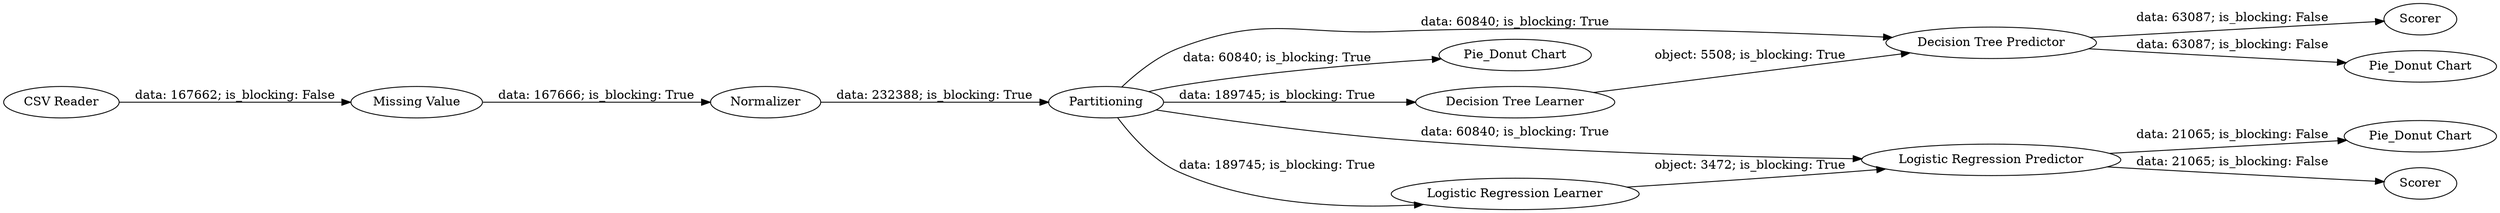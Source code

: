 digraph {
	"-2119676285802852913_1" [label="CSV Reader"]
	"-2119676285802852913_4" [label="Decision Tree Predictor"]
	"-2119676285802852913_19" [label="Pie_Donut Chart"]
	"-2119676285802852913_7" [label=Scorer]
	"-2119676285802852913_13" [label="Pie_Donut Chart"]
	"-2119676285802852913_15" [label="Pie_Donut Chart"]
	"-2119676285802852913_9" [label="Logistic Regression Learner"]
	"-2119676285802852913_11" [label=Scorer]
	"-2119676285802852913_18" [label=Normalizer]
	"-2119676285802852913_10" [label="Logistic Regression Predictor"]
	"-2119676285802852913_3" [label="Decision Tree Learner"]
	"-2119676285802852913_2" [label=Partitioning]
	"-2119676285802852913_20" [label="Missing Value"]
	"-2119676285802852913_4" -> "-2119676285802852913_7" [label="data: 63087; is_blocking: False"]
	"-2119676285802852913_1" -> "-2119676285802852913_20" [label="data: 167662; is_blocking: False"]
	"-2119676285802852913_2" -> "-2119676285802852913_9" [label="data: 189745; is_blocking: True"]
	"-2119676285802852913_20" -> "-2119676285802852913_18" [label="data: 167666; is_blocking: True"]
	"-2119676285802852913_4" -> "-2119676285802852913_13" [label="data: 63087; is_blocking: False"]
	"-2119676285802852913_3" -> "-2119676285802852913_4" [label="object: 5508; is_blocking: True"]
	"-2119676285802852913_10" -> "-2119676285802852913_11" [label="data: 21065; is_blocking: False"]
	"-2119676285802852913_2" -> "-2119676285802852913_4" [label="data: 60840; is_blocking: True"]
	"-2119676285802852913_2" -> "-2119676285802852913_3" [label="data: 189745; is_blocking: True"]
	"-2119676285802852913_10" -> "-2119676285802852913_15" [label="data: 21065; is_blocking: False"]
	"-2119676285802852913_2" -> "-2119676285802852913_10" [label="data: 60840; is_blocking: True"]
	"-2119676285802852913_18" -> "-2119676285802852913_2" [label="data: 232388; is_blocking: True"]
	"-2119676285802852913_2" -> "-2119676285802852913_19" [label="data: 60840; is_blocking: True"]
	"-2119676285802852913_9" -> "-2119676285802852913_10" [label="object: 3472; is_blocking: True"]
	rankdir=LR
}
